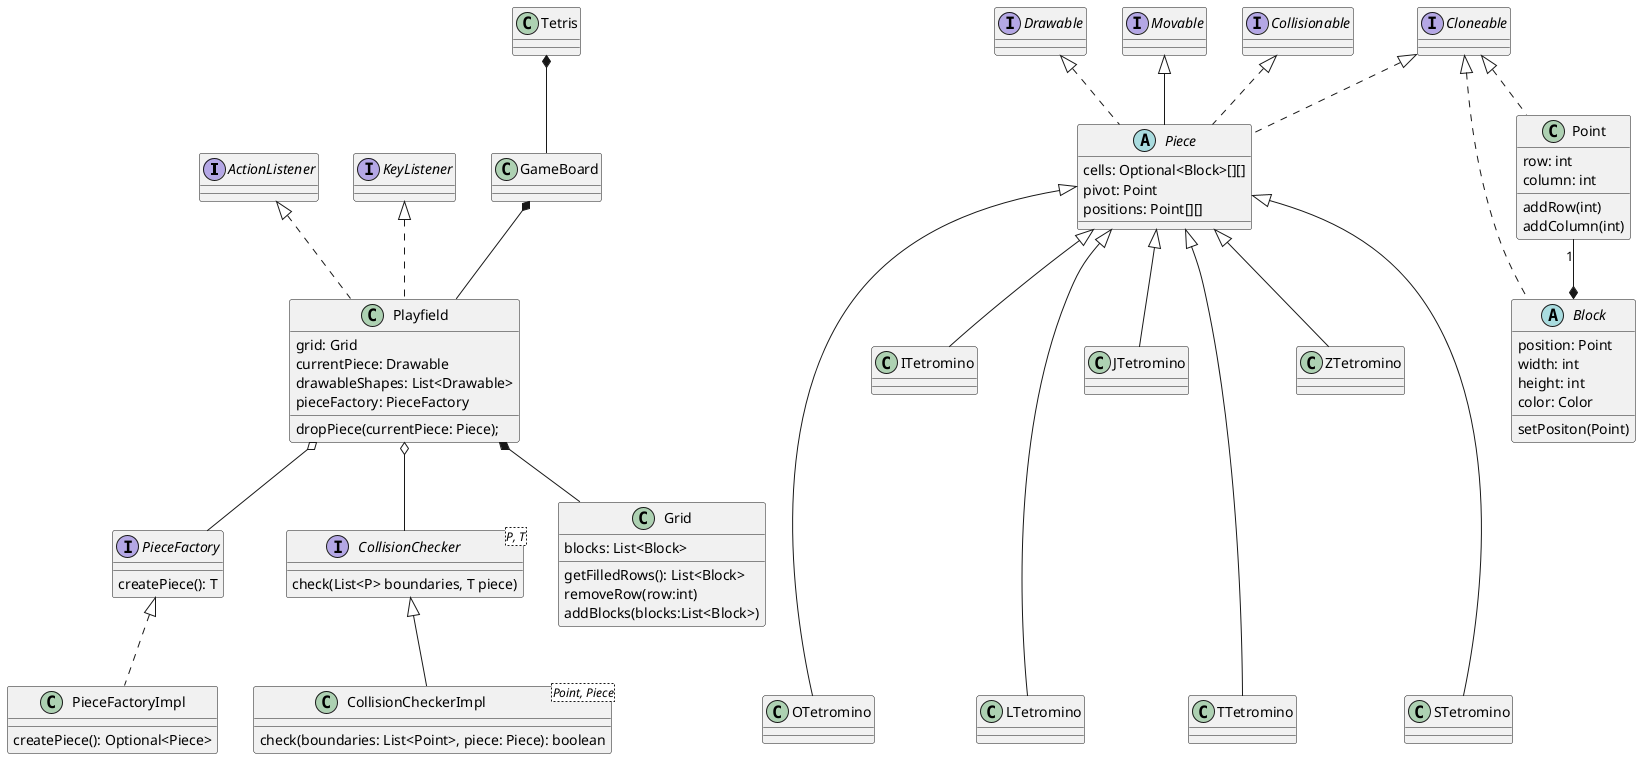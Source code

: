 @startuml
'https://plantuml.com/class-diagram

interface ActionListener
interface KeyListener
interface Cloneable
interface Drawable
interface Movable
interface Collisionable
interface PieceFactory
interface CollisionChecker

abstract Piece
abstract Block
class Point
class GameBoard
class Tetris
class Grid
class PieceFactoryImpl

Cloneable <|.. Point
Cloneable <|... Block
Cloneable <|.. Piece
Drawable <|.. Piece
Collisionable <|.. Piece
Movable <|-- Piece

CollisionChecker <|-- CollisionCheckerImpl
Piece <|---- OTetromino
Piece <|-- ITetromino
Piece <|---- LTetromino
Piece <|-- JTetromino
Piece <|---- TTetromino
Piece <|-- ZTetromino
Piece <|---- STetromino

Point "1" --* Block
Tetris *-- GameBoard
GameBoard *-- Playfield
Playfield *-- Grid
Playfield o-- PieceFactory
Playfield o-- CollisionChecker
KeyListener <|.. Playfield
ActionListener <|.. Playfield

PieceFactory <|.. PieceFactoryImpl

class Playfield {
    grid: Grid
    currentPiece: Drawable
    drawableShapes: List<Drawable>
    pieceFactory: PieceFactory

    dropPiece(currentPiece: Piece);
}

class Grid {
    blocks: List<Block>
    getFilledRows(): List<Block>
    removeRow(row:int)
    addBlocks(blocks:List<Block>)
}

abstract Piece {
    cells: Optional<Block>[][]
    pivot: Point
    positions: Point[][]
}

class Point {
    row: int
    column: int

    addRow(int)
    addColumn(int)
}

abstract Block {
    position: Point
    width: int
    height: int
    color: Color

    setPositon(Point)
}

interface PieceFactory {
    createPiece(): T
}

class PieceFactoryImpl {
    createPiece(): Optional<Piece>
}

interface CollisionChecker<P, T> {
    check(List<P> boundaries, T piece)
}

class CollisionCheckerImpl<Point, Piece> {
    check(boundaries: List<Point>, piece: Piece): boolean
}

@enduml